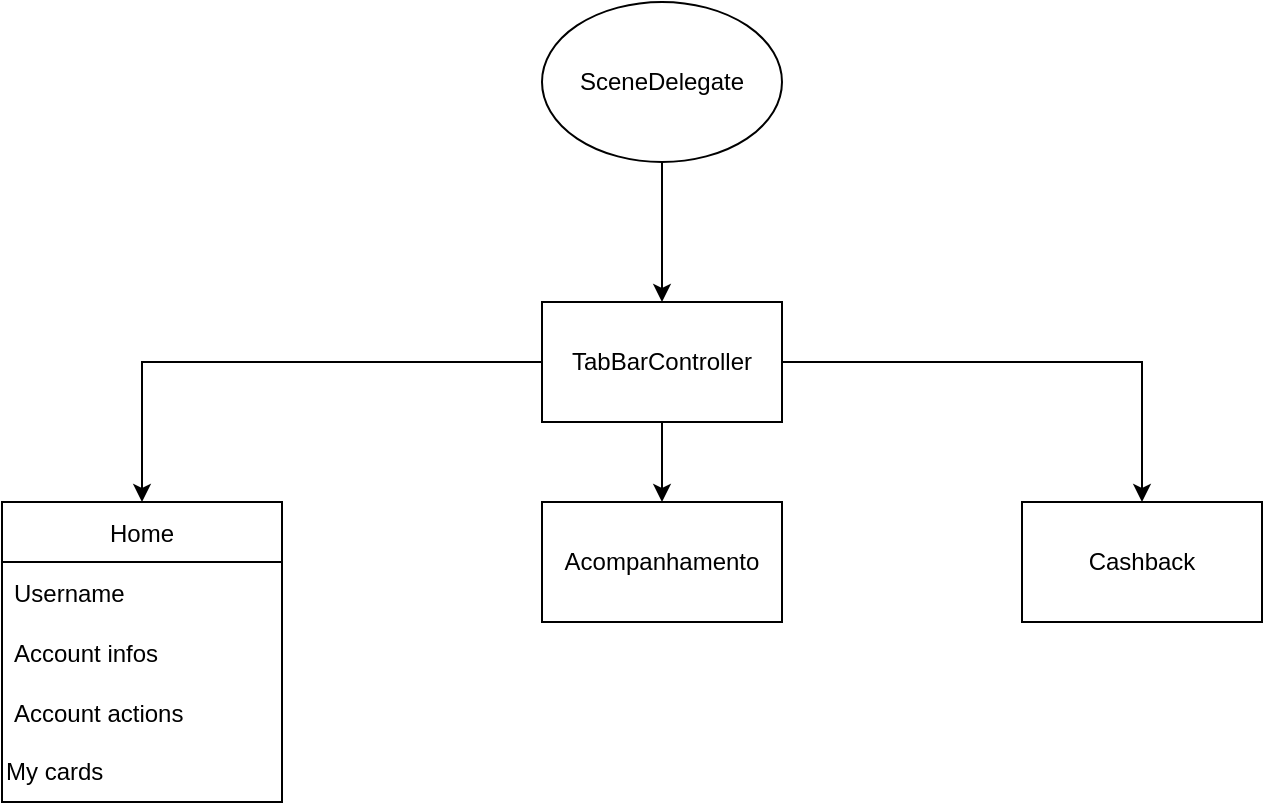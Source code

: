 <mxfile version="18.1.1" type="device"><diagram id="T6_X344qbWLrSpju23Rk" name="Flow"><mxGraphModel dx="872" dy="489" grid="1" gridSize="10" guides="1" tooltips="1" connect="1" arrows="1" fold="1" page="1" pageScale="1" pageWidth="827" pageHeight="1169" math="0" shadow="0"><root><mxCell id="0"/><mxCell id="1" parent="0"/><mxCell id="BywsP64-MxumzOCzRe2J-3" value="" style="edgeStyle=orthogonalEdgeStyle;rounded=0;orthogonalLoop=1;jettySize=auto;html=1;" edge="1" parent="1" source="BywsP64-MxumzOCzRe2J-1" target="BywsP64-MxumzOCzRe2J-2"><mxGeometry relative="1" as="geometry"/></mxCell><mxCell id="BywsP64-MxumzOCzRe2J-1" value="SceneDelegate" style="ellipse;whiteSpace=wrap;html=1;" vertex="1" parent="1"><mxGeometry x="340" y="110" width="120" height="80" as="geometry"/></mxCell><mxCell id="BywsP64-MxumzOCzRe2J-12" style="edgeStyle=orthogonalEdgeStyle;rounded=0;orthogonalLoop=1;jettySize=auto;html=1;entryX=0.5;entryY=0;entryDx=0;entryDy=0;" edge="1" parent="1" source="BywsP64-MxumzOCzRe2J-2" target="BywsP64-MxumzOCzRe2J-8"><mxGeometry relative="1" as="geometry"/></mxCell><mxCell id="BywsP64-MxumzOCzRe2J-13" value="" style="edgeStyle=orthogonalEdgeStyle;rounded=0;orthogonalLoop=1;jettySize=auto;html=1;" edge="1" parent="1" source="BywsP64-MxumzOCzRe2J-2" target="BywsP64-MxumzOCzRe2J-5"><mxGeometry relative="1" as="geometry"/></mxCell><mxCell id="BywsP64-MxumzOCzRe2J-14" style="edgeStyle=orthogonalEdgeStyle;rounded=0;orthogonalLoop=1;jettySize=auto;html=1;" edge="1" parent="1" source="BywsP64-MxumzOCzRe2J-2" target="BywsP64-MxumzOCzRe2J-6"><mxGeometry relative="1" as="geometry"/></mxCell><mxCell id="BywsP64-MxumzOCzRe2J-2" value="TabBarController" style="rounded=0;whiteSpace=wrap;html=1;" vertex="1" parent="1"><mxGeometry x="340" y="260" width="120" height="60" as="geometry"/></mxCell><mxCell id="BywsP64-MxumzOCzRe2J-5" value="Acompanhamento" style="rounded=0;whiteSpace=wrap;html=1;" vertex="1" parent="1"><mxGeometry x="340" y="360" width="120" height="60" as="geometry"/></mxCell><mxCell id="BywsP64-MxumzOCzRe2J-6" value="Cashback" style="rounded=0;whiteSpace=wrap;html=1;" vertex="1" parent="1"><mxGeometry x="580" y="360" width="120" height="60" as="geometry"/></mxCell><mxCell id="BywsP64-MxumzOCzRe2J-8" value="Home" style="swimlane;fontStyle=0;childLayout=stackLayout;horizontal=1;startSize=30;horizontalStack=0;resizeParent=1;resizeParentMax=0;resizeLast=0;collapsible=1;marginBottom=0;" vertex="1" parent="1"><mxGeometry x="70" y="360" width="140" height="150" as="geometry"/></mxCell><mxCell id="BywsP64-MxumzOCzRe2J-9" value="Username" style="text;strokeColor=none;fillColor=none;align=left;verticalAlign=middle;spacingLeft=4;spacingRight=4;overflow=hidden;points=[[0,0.5],[1,0.5]];portConstraint=eastwest;rotatable=0;" vertex="1" parent="BywsP64-MxumzOCzRe2J-8"><mxGeometry y="30" width="140" height="30" as="geometry"/></mxCell><mxCell id="BywsP64-MxumzOCzRe2J-10" value="Account infos" style="text;strokeColor=none;fillColor=none;align=left;verticalAlign=middle;spacingLeft=4;spacingRight=4;overflow=hidden;points=[[0,0.5],[1,0.5]];portConstraint=eastwest;rotatable=0;" vertex="1" parent="BywsP64-MxumzOCzRe2J-8"><mxGeometry y="60" width="140" height="30" as="geometry"/></mxCell><mxCell id="BywsP64-MxumzOCzRe2J-11" value="Account actions" style="text;strokeColor=none;fillColor=none;align=left;verticalAlign=middle;spacingLeft=4;spacingRight=4;overflow=hidden;points=[[0,0.5],[1,0.5]];portConstraint=eastwest;rotatable=0;" vertex="1" parent="BywsP64-MxumzOCzRe2J-8"><mxGeometry y="90" width="140" height="30" as="geometry"/></mxCell><mxCell id="BywsP64-MxumzOCzRe2J-20" value="My cards" style="text;html=1;strokeColor=none;fillColor=none;align=left;verticalAlign=middle;whiteSpace=wrap;rounded=0;" vertex="1" parent="BywsP64-MxumzOCzRe2J-8"><mxGeometry y="120" width="140" height="30" as="geometry"/></mxCell></root></mxGraphModel></diagram></mxfile>